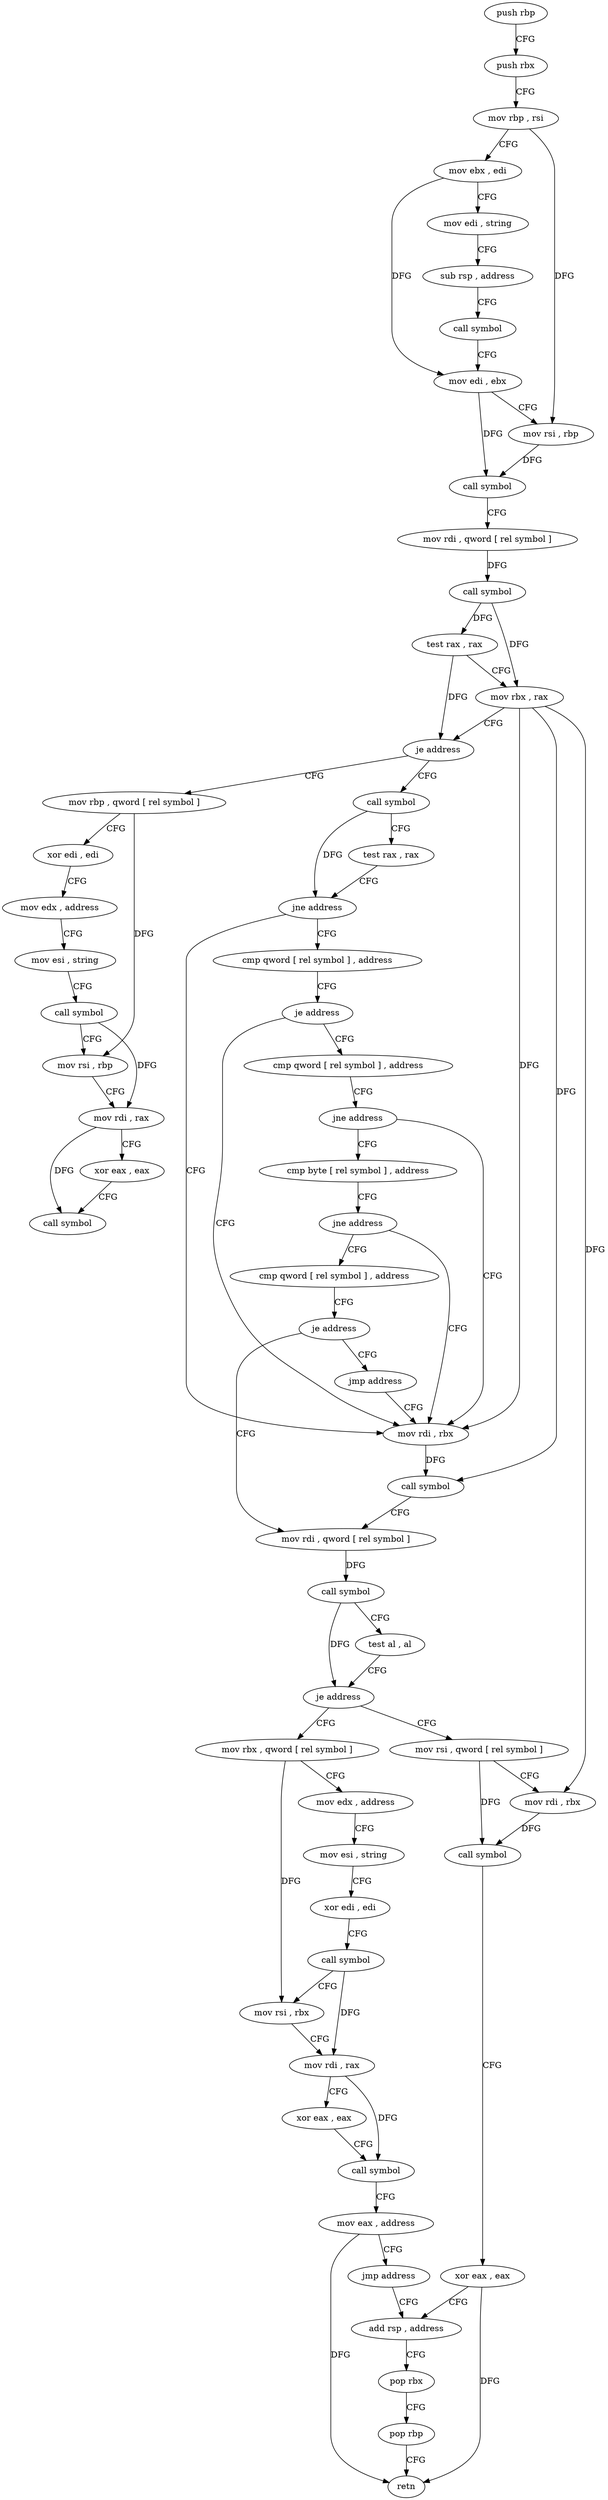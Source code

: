 digraph "func" {
"4212256" [label = "push rbp" ]
"4212257" [label = "push rbx" ]
"4212258" [label = "mov rbp , rsi" ]
"4212261" [label = "mov ebx , edi" ]
"4212263" [label = "mov edi , string" ]
"4212268" [label = "sub rsp , address" ]
"4212272" [label = "call symbol" ]
"4212277" [label = "mov edi , ebx" ]
"4212279" [label = "mov rsi , rbp" ]
"4212282" [label = "call symbol" ]
"4212287" [label = "mov rdi , qword [ rel symbol ]" ]
"4212294" [label = "call symbol" ]
"4212299" [label = "test rax , rax" ]
"4212302" [label = "mov rbx , rax" ]
"4212305" [label = "je address" ]
"4212454" [label = "mov rbp , qword [ rel symbol ]" ]
"4212311" [label = "call symbol" ]
"4212461" [label = "xor edi , edi" ]
"4212463" [label = "mov edx , address" ]
"4212468" [label = "mov esi , string" ]
"4212473" [label = "call symbol" ]
"4212478" [label = "mov rsi , rbp" ]
"4212481" [label = "mov rdi , rax" ]
"4212484" [label = "xor eax , eax" ]
"4212486" [label = "call symbol" ]
"4212316" [label = "test rax , rax" ]
"4212319" [label = "jne address" ]
"4212331" [label = "mov rdi , rbx" ]
"4212321" [label = "cmp qword [ rel symbol ] , address" ]
"4212334" [label = "call symbol" ]
"4212339" [label = "mov rdi , qword [ rel symbol ]" ]
"4212329" [label = "je address" ]
"4212423" [label = "cmp qword [ rel symbol ] , address" ]
"4212379" [label = "mov rbx , qword [ rel symbol ]" ]
"4212386" [label = "mov edx , address" ]
"4212391" [label = "mov esi , string" ]
"4212396" [label = "xor edi , edi" ]
"4212398" [label = "call symbol" ]
"4212403" [label = "mov rsi , rbx" ]
"4212406" [label = "mov rdi , rax" ]
"4212409" [label = "xor eax , eax" ]
"4212411" [label = "call symbol" ]
"4212416" [label = "mov eax , address" ]
"4212421" [label = "jmp address" ]
"4212372" [label = "add rsp , address" ]
"4212355" [label = "mov rsi , qword [ rel symbol ]" ]
"4212362" [label = "mov rdi , rbx" ]
"4212365" [label = "call symbol" ]
"4212370" [label = "xor eax , eax" ]
"4212431" [label = "jne address" ]
"4212433" [label = "cmp byte [ rel symbol ] , address" ]
"4212376" [label = "pop rbx" ]
"4212377" [label = "pop rbp" ]
"4212378" [label = "retn" ]
"4212440" [label = "jne address" ]
"4212442" [label = "cmp qword [ rel symbol ] , address" ]
"4212450" [label = "je address" ]
"4212452" [label = "jmp address" ]
"4212346" [label = "call symbol" ]
"4212351" [label = "test al , al" ]
"4212353" [label = "je address" ]
"4212256" -> "4212257" [ label = "CFG" ]
"4212257" -> "4212258" [ label = "CFG" ]
"4212258" -> "4212261" [ label = "CFG" ]
"4212258" -> "4212279" [ label = "DFG" ]
"4212261" -> "4212263" [ label = "CFG" ]
"4212261" -> "4212277" [ label = "DFG" ]
"4212263" -> "4212268" [ label = "CFG" ]
"4212268" -> "4212272" [ label = "CFG" ]
"4212272" -> "4212277" [ label = "CFG" ]
"4212277" -> "4212279" [ label = "CFG" ]
"4212277" -> "4212282" [ label = "DFG" ]
"4212279" -> "4212282" [ label = "DFG" ]
"4212282" -> "4212287" [ label = "CFG" ]
"4212287" -> "4212294" [ label = "DFG" ]
"4212294" -> "4212299" [ label = "DFG" ]
"4212294" -> "4212302" [ label = "DFG" ]
"4212299" -> "4212302" [ label = "CFG" ]
"4212299" -> "4212305" [ label = "DFG" ]
"4212302" -> "4212305" [ label = "CFG" ]
"4212302" -> "4212331" [ label = "DFG" ]
"4212302" -> "4212334" [ label = "DFG" ]
"4212302" -> "4212362" [ label = "DFG" ]
"4212305" -> "4212454" [ label = "CFG" ]
"4212305" -> "4212311" [ label = "CFG" ]
"4212454" -> "4212461" [ label = "CFG" ]
"4212454" -> "4212478" [ label = "DFG" ]
"4212311" -> "4212316" [ label = "CFG" ]
"4212311" -> "4212319" [ label = "DFG" ]
"4212461" -> "4212463" [ label = "CFG" ]
"4212463" -> "4212468" [ label = "CFG" ]
"4212468" -> "4212473" [ label = "CFG" ]
"4212473" -> "4212478" [ label = "CFG" ]
"4212473" -> "4212481" [ label = "DFG" ]
"4212478" -> "4212481" [ label = "CFG" ]
"4212481" -> "4212484" [ label = "CFG" ]
"4212481" -> "4212486" [ label = "DFG" ]
"4212484" -> "4212486" [ label = "CFG" ]
"4212316" -> "4212319" [ label = "CFG" ]
"4212319" -> "4212331" [ label = "CFG" ]
"4212319" -> "4212321" [ label = "CFG" ]
"4212331" -> "4212334" [ label = "DFG" ]
"4212321" -> "4212329" [ label = "CFG" ]
"4212334" -> "4212339" [ label = "CFG" ]
"4212339" -> "4212346" [ label = "DFG" ]
"4212329" -> "4212423" [ label = "CFG" ]
"4212329" -> "4212331" [ label = "CFG" ]
"4212423" -> "4212431" [ label = "CFG" ]
"4212379" -> "4212386" [ label = "CFG" ]
"4212379" -> "4212403" [ label = "DFG" ]
"4212386" -> "4212391" [ label = "CFG" ]
"4212391" -> "4212396" [ label = "CFG" ]
"4212396" -> "4212398" [ label = "CFG" ]
"4212398" -> "4212403" [ label = "CFG" ]
"4212398" -> "4212406" [ label = "DFG" ]
"4212403" -> "4212406" [ label = "CFG" ]
"4212406" -> "4212409" [ label = "CFG" ]
"4212406" -> "4212411" [ label = "DFG" ]
"4212409" -> "4212411" [ label = "CFG" ]
"4212411" -> "4212416" [ label = "CFG" ]
"4212416" -> "4212421" [ label = "CFG" ]
"4212416" -> "4212378" [ label = "DFG" ]
"4212421" -> "4212372" [ label = "CFG" ]
"4212372" -> "4212376" [ label = "CFG" ]
"4212355" -> "4212362" [ label = "CFG" ]
"4212355" -> "4212365" [ label = "DFG" ]
"4212362" -> "4212365" [ label = "DFG" ]
"4212365" -> "4212370" [ label = "CFG" ]
"4212370" -> "4212372" [ label = "CFG" ]
"4212370" -> "4212378" [ label = "DFG" ]
"4212431" -> "4212331" [ label = "CFG" ]
"4212431" -> "4212433" [ label = "CFG" ]
"4212433" -> "4212440" [ label = "CFG" ]
"4212376" -> "4212377" [ label = "CFG" ]
"4212377" -> "4212378" [ label = "CFG" ]
"4212440" -> "4212331" [ label = "CFG" ]
"4212440" -> "4212442" [ label = "CFG" ]
"4212442" -> "4212450" [ label = "CFG" ]
"4212450" -> "4212339" [ label = "CFG" ]
"4212450" -> "4212452" [ label = "CFG" ]
"4212452" -> "4212331" [ label = "CFG" ]
"4212346" -> "4212351" [ label = "CFG" ]
"4212346" -> "4212353" [ label = "DFG" ]
"4212351" -> "4212353" [ label = "CFG" ]
"4212353" -> "4212379" [ label = "CFG" ]
"4212353" -> "4212355" [ label = "CFG" ]
}
